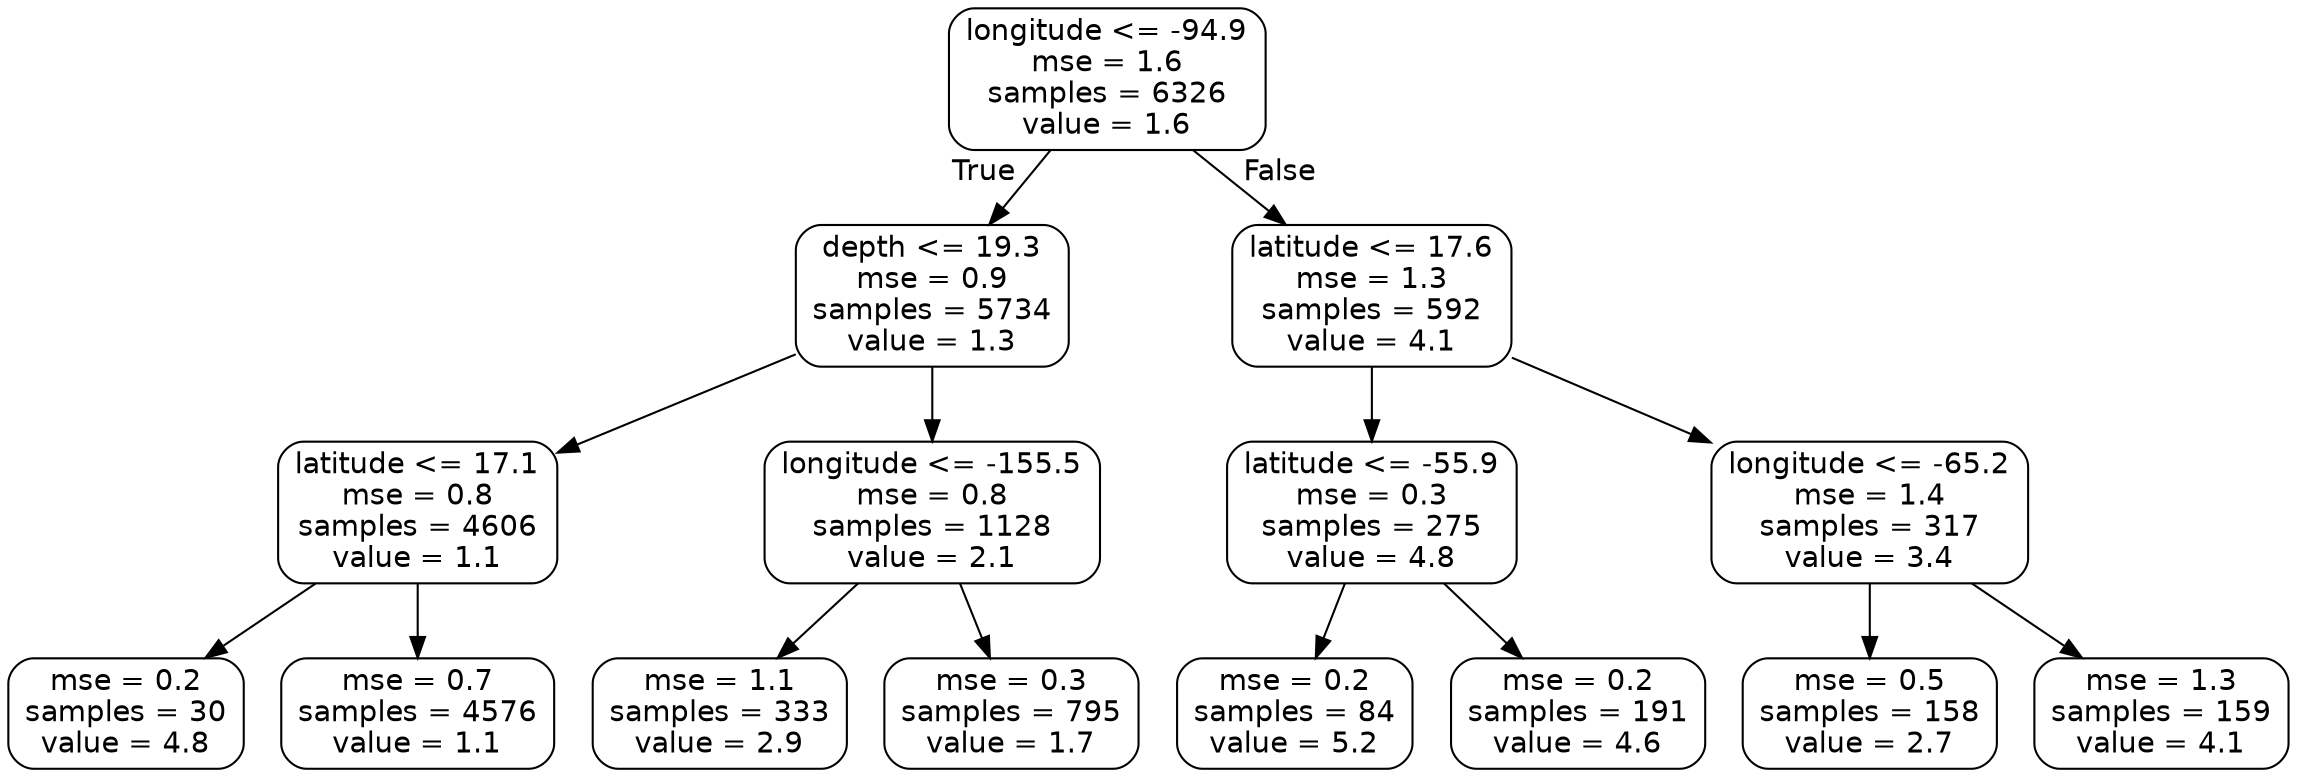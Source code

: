 digraph Tree {
node [shape=box, style="rounded", color="black", fontname=helvetica] ;
edge [fontname=helvetica] ;
0 [label="longitude <= -94.9\nmse = 1.6\nsamples = 6326\nvalue = 1.6"] ;
1 [label="depth <= 19.3\nmse = 0.9\nsamples = 5734\nvalue = 1.3"] ;
0 -> 1 [labeldistance=2.5, labelangle=45, headlabel="True"] ;
2 [label="latitude <= 17.1\nmse = 0.8\nsamples = 4606\nvalue = 1.1"] ;
1 -> 2 ;
3 [label="mse = 0.2\nsamples = 30\nvalue = 4.8"] ;
2 -> 3 ;
4 [label="mse = 0.7\nsamples = 4576\nvalue = 1.1"] ;
2 -> 4 ;
5 [label="longitude <= -155.5\nmse = 0.8\nsamples = 1128\nvalue = 2.1"] ;
1 -> 5 ;
6 [label="mse = 1.1\nsamples = 333\nvalue = 2.9"] ;
5 -> 6 ;
7 [label="mse = 0.3\nsamples = 795\nvalue = 1.7"] ;
5 -> 7 ;
8 [label="latitude <= 17.6\nmse = 1.3\nsamples = 592\nvalue = 4.1"] ;
0 -> 8 [labeldistance=2.5, labelangle=-45, headlabel="False"] ;
9 [label="latitude <= -55.9\nmse = 0.3\nsamples = 275\nvalue = 4.8"] ;
8 -> 9 ;
10 [label="mse = 0.2\nsamples = 84\nvalue = 5.2"] ;
9 -> 10 ;
11 [label="mse = 0.2\nsamples = 191\nvalue = 4.6"] ;
9 -> 11 ;
12 [label="longitude <= -65.2\nmse = 1.4\nsamples = 317\nvalue = 3.4"] ;
8 -> 12 ;
13 [label="mse = 0.5\nsamples = 158\nvalue = 2.7"] ;
12 -> 13 ;
14 [label="mse = 1.3\nsamples = 159\nvalue = 4.1"] ;
12 -> 14 ;
}